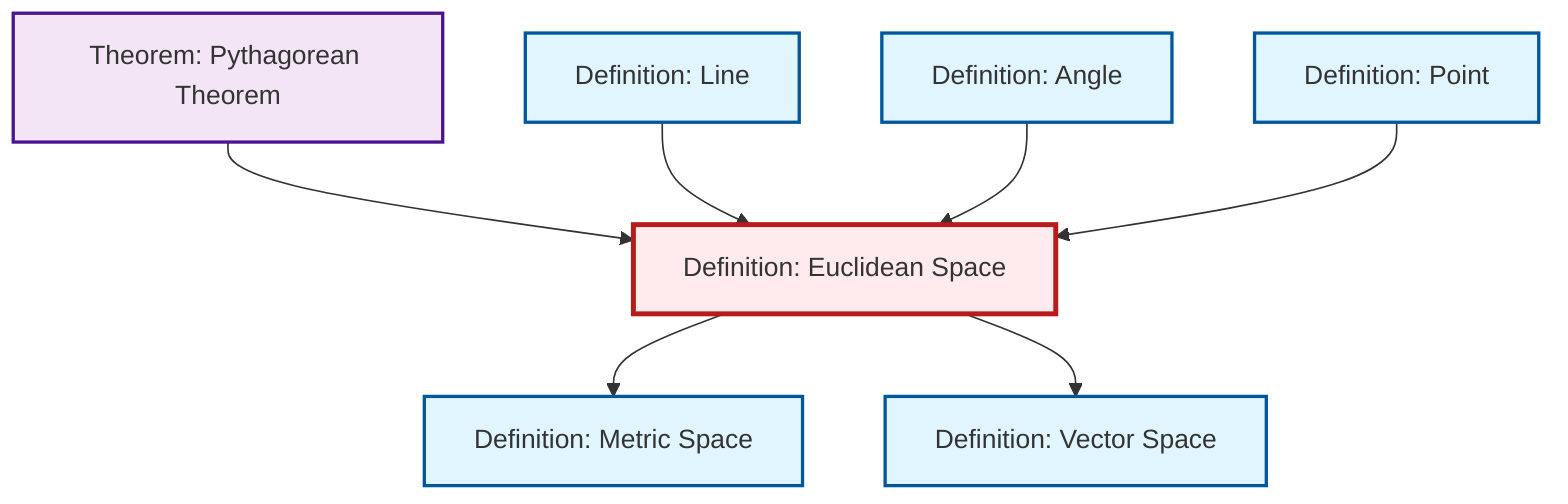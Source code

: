 graph TD
    classDef definition fill:#e1f5fe,stroke:#01579b,stroke-width:2px
    classDef theorem fill:#f3e5f5,stroke:#4a148c,stroke-width:2px
    classDef axiom fill:#fff3e0,stroke:#e65100,stroke-width:2px
    classDef example fill:#e8f5e9,stroke:#1b5e20,stroke-width:2px
    classDef current fill:#ffebee,stroke:#b71c1c,stroke-width:3px
    thm-pythagorean["Theorem: Pythagorean Theorem"]:::theorem
    def-angle["Definition: Angle"]:::definition
    def-metric-space["Definition: Metric Space"]:::definition
    def-line["Definition: Line"]:::definition
    def-euclidean-space["Definition: Euclidean Space"]:::definition
    def-vector-space["Definition: Vector Space"]:::definition
    def-point["Definition: Point"]:::definition
    thm-pythagorean --> def-euclidean-space
    def-line --> def-euclidean-space
    def-angle --> def-euclidean-space
    def-euclidean-space --> def-metric-space
    def-point --> def-euclidean-space
    def-euclidean-space --> def-vector-space
    class def-euclidean-space current